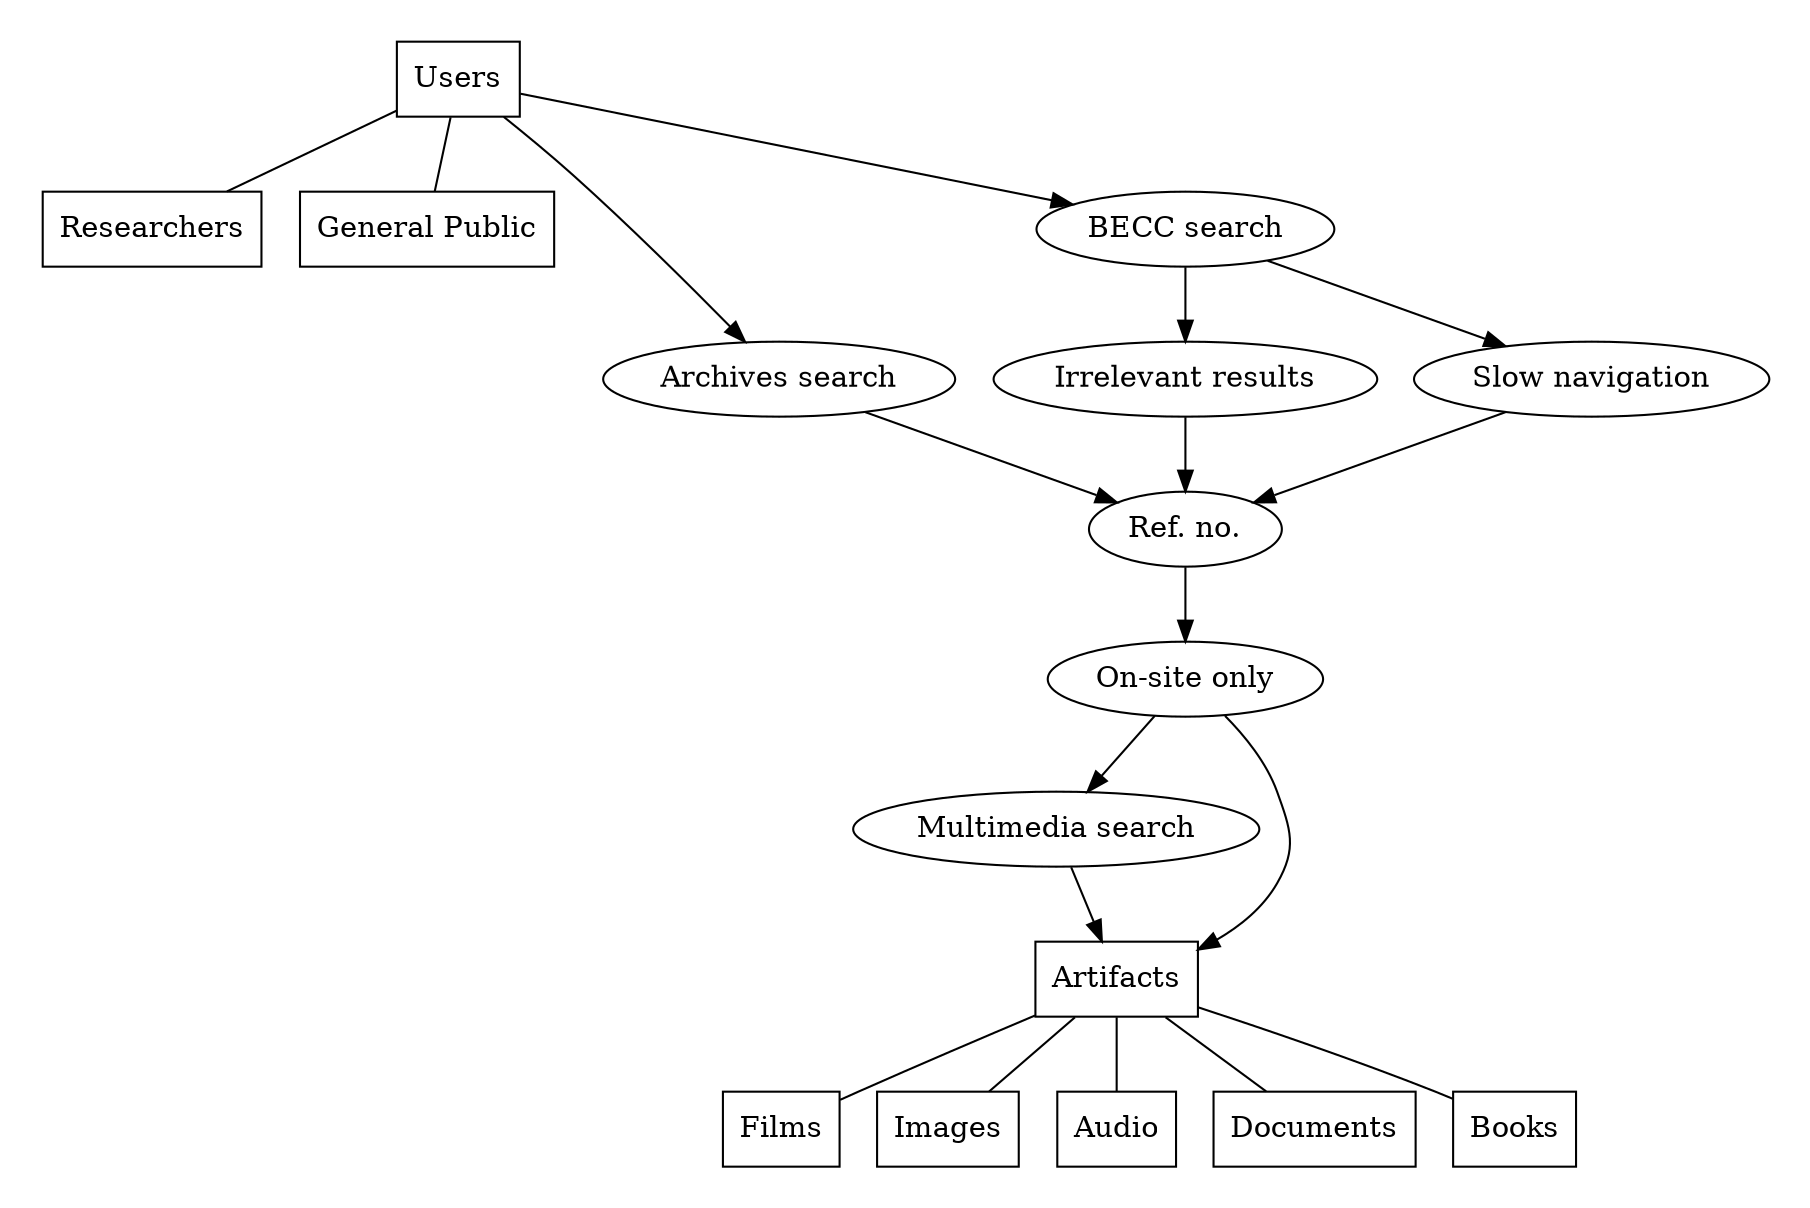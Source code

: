 // Domain model, or "problem space"

digraph domain {
  compound = true;
  node [shape=ellipse];

  subgraph noarrows {
    color = white;
    edge [dir=none];
    
    subgraph cluster1 {
      color = white;
      node [shape=box];
      u [label="Users"];
      r [label="Researchers"];
      g [label="General Public"];
    }

    subgraph cluster2 {
      color = white;
      node [shape=box];
      ar [label="Artifacts"];
      f [label="Films"];
      i [label="Images"];
      a [label="Audio"];
      d [label="Documents"];
      b [label="Books"];
    }

    u -> {r; g};
    ar -> {f; i; a; d; b};
  }

  subgraph cluster3 {
    color = white;
    slow [label="Slow navigation"];
    irrel [label="Irrelevant results"];
    site [label="On-site only"];
    ref [label="Ref. no."];
    as [label="Archives search"];
    becc [label="BECC search"];
    mm [label="Multimedia search"];
  }

  u -> as -> ref;
  u -> becc;
  becc -> slow -> ref;
  becc -> irrel -> ref;
  ref -> site;
  site -> mm;
  mm -> ar;
  site -> ar;
}
